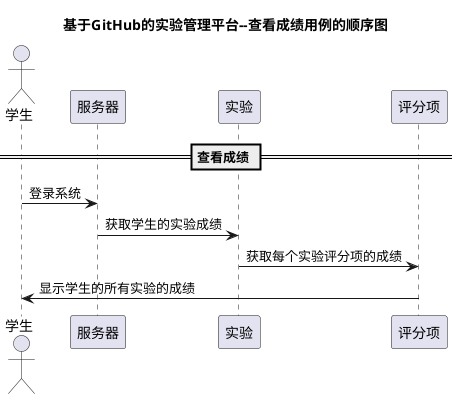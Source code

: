 @startuml
title 基于GitHub的实验管理平台--查看成绩用例的顺序图
actor 学生
== 查看成绩 ==
学生 -> 服务器 : 登录系统
服务器->实验:获取学生的实验成绩
实验->评分项:获取每个实验评分项的成绩
评分项->学生:显示学生的所有实验的成绩
@enduml